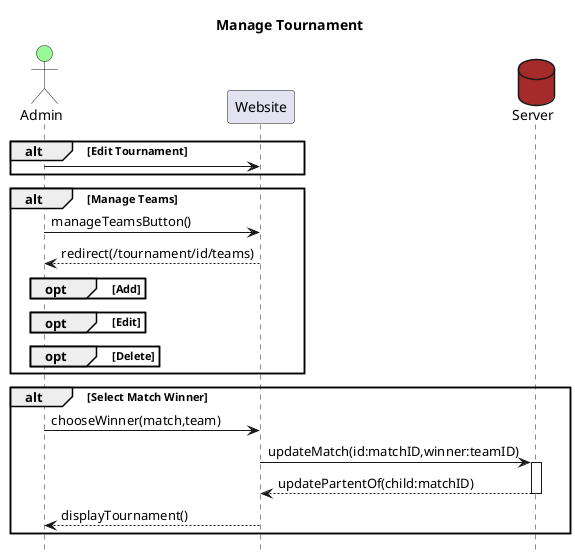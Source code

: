 @startuml Manage Tournament
title Manage Tournament
Actor Admin #palegreen
participant Website
database Server #brown
hide footbox



alt Edit Tournament
    Admin->Website: 
end

alt Manage Teams
    Admin->Website: manageTeamsButton()
    Website-->Admin: redirect(/tournament/id/teams)
    opt Add 
    end
    opt Edit 
    end
    opt Delete
    end
end

alt Select Match Winner
    Admin->Website: chooseWinner(match,team)
    Website->Server: updateMatch(id:matchID,winner:teamID)
        activate Server
    Server-->Website: updatePartentOf(child:matchID)
        deactivate Server
    Website-->Admin: displayTournament()
end



@enduml